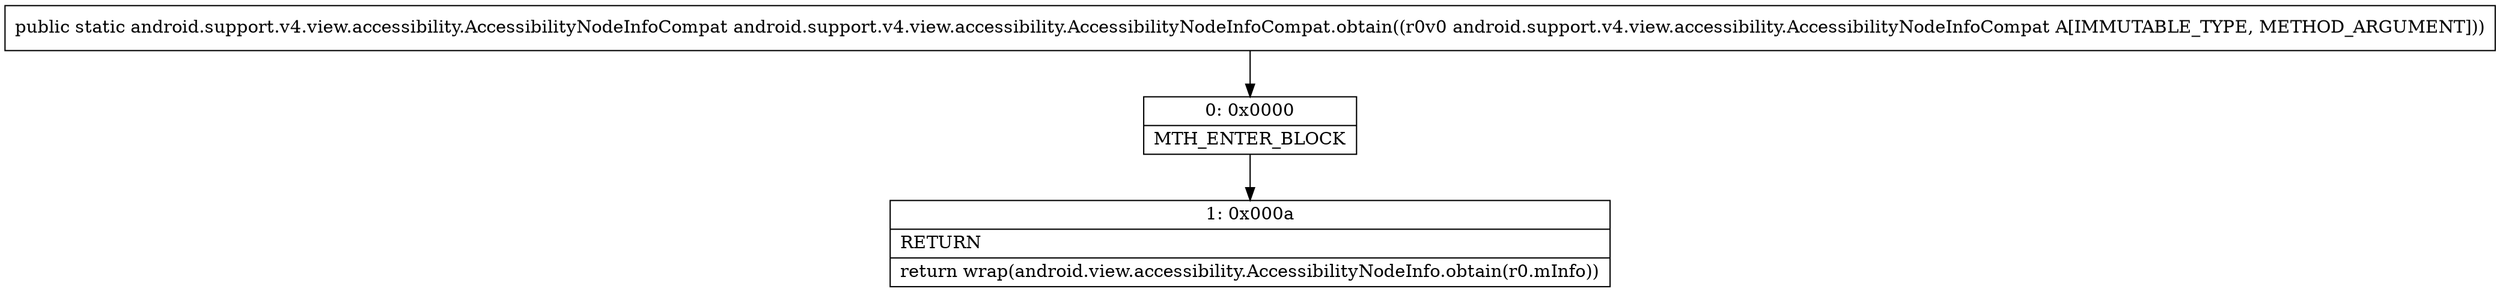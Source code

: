 digraph "CFG forandroid.support.v4.view.accessibility.AccessibilityNodeInfoCompat.obtain(Landroid\/support\/v4\/view\/accessibility\/AccessibilityNodeInfoCompat;)Landroid\/support\/v4\/view\/accessibility\/AccessibilityNodeInfoCompat;" {
Node_0 [shape=record,label="{0\:\ 0x0000|MTH_ENTER_BLOCK\l}"];
Node_1 [shape=record,label="{1\:\ 0x000a|RETURN\l|return wrap(android.view.accessibility.AccessibilityNodeInfo.obtain(r0.mInfo))\l}"];
MethodNode[shape=record,label="{public static android.support.v4.view.accessibility.AccessibilityNodeInfoCompat android.support.v4.view.accessibility.AccessibilityNodeInfoCompat.obtain((r0v0 android.support.v4.view.accessibility.AccessibilityNodeInfoCompat A[IMMUTABLE_TYPE, METHOD_ARGUMENT])) }"];
MethodNode -> Node_0;
Node_0 -> Node_1;
}

